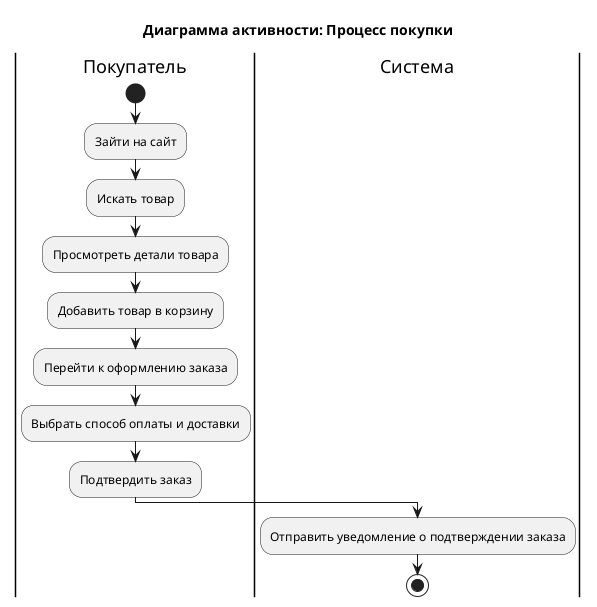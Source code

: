 @startuml
title Диаграмма активности: Процесс покупки

|Покупатель|
start
:Зайти на сайт;
:Искать товар;
:Просмотреть детали товара;
:Добавить товар в корзину;
:Перейти к оформлению заказа;
:Выбрать способ оплаты и доставки;
:Подтвердить заказ;
|Система|
:Отправить уведомление о подтверждении заказа;
stop
@enduml
